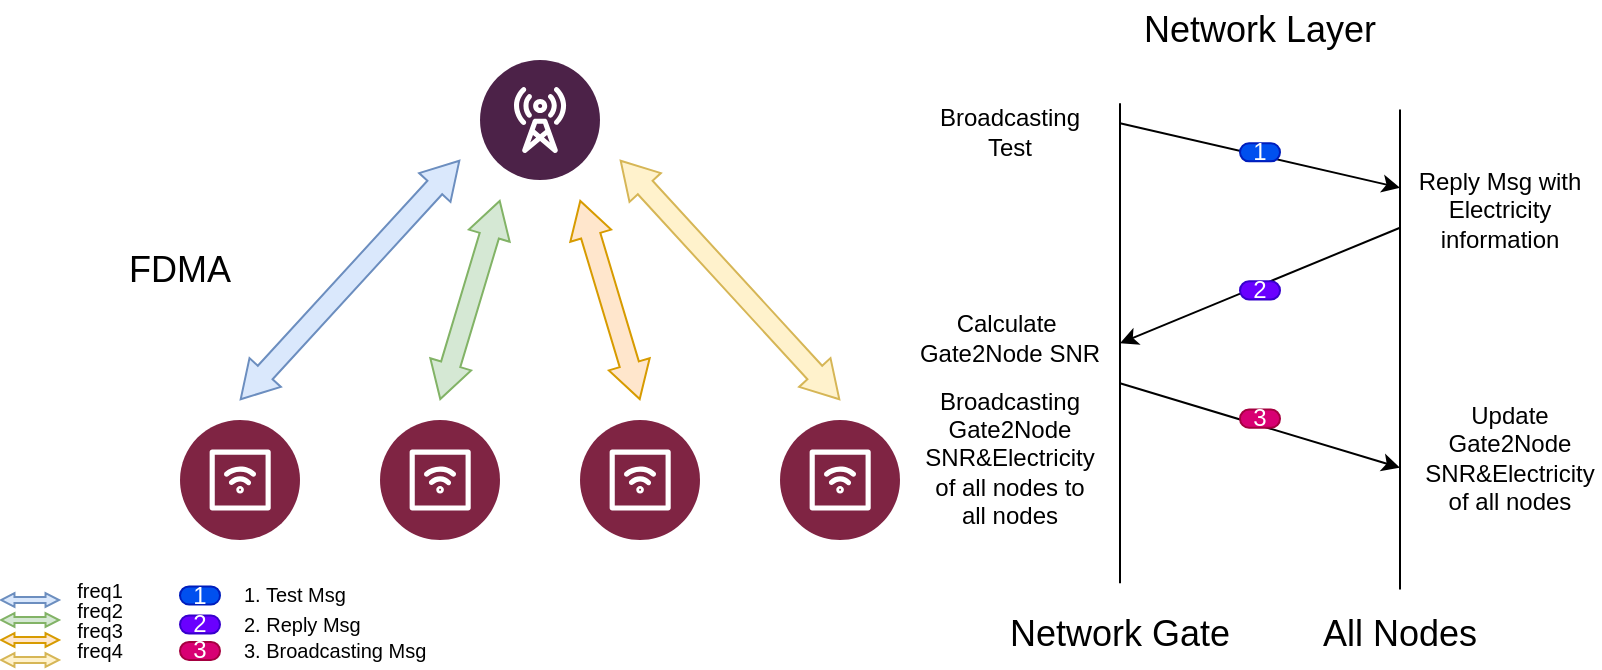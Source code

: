 <mxfile version="26.0.4">
  <diagram name="第 1 页" id="ieLeyJT_CJK5jCsGheTR">
    <mxGraphModel dx="558" dy="354" grid="1" gridSize="10" guides="1" tooltips="1" connect="1" arrows="1" fold="1" page="1" pageScale="1" pageWidth="827" pageHeight="1169" math="0" shadow="0">
      <root>
        <mxCell id="0" />
        <mxCell id="1" parent="0" />
        <mxCell id="GPMzGDfLv2LmJb7AhvG5-1" value="" style="verticalLabelPosition=bottom;aspect=fixed;html=1;shape=mxgraph.salesforce.iot2;" vertex="1" parent="1">
          <mxGeometry x="410" y="270" width="60" height="60" as="geometry" />
        </mxCell>
        <mxCell id="GPMzGDfLv2LmJb7AhvG5-2" value="" style="verticalLabelPosition=bottom;aspect=fixed;html=1;shape=mxgraph.salesforce.iot2;" vertex="1" parent="1">
          <mxGeometry x="110" y="270" width="60" height="60" as="geometry" />
        </mxCell>
        <mxCell id="GPMzGDfLv2LmJb7AhvG5-3" value="" style="verticalLabelPosition=bottom;aspect=fixed;html=1;shape=mxgraph.salesforce.iot2;" vertex="1" parent="1">
          <mxGeometry x="310" y="270" width="60" height="60" as="geometry" />
        </mxCell>
        <mxCell id="GPMzGDfLv2LmJb7AhvG5-4" value="" style="verticalLabelPosition=bottom;aspect=fixed;html=1;shape=mxgraph.salesforce.iot2;" vertex="1" parent="1">
          <mxGeometry x="210" y="270" width="60" height="60" as="geometry" />
        </mxCell>
        <mxCell id="GPMzGDfLv2LmJb7AhvG5-5" value="" style="verticalLabelPosition=bottom;aspect=fixed;html=1;shape=mxgraph.salesforce.communications2;" vertex="1" parent="1">
          <mxGeometry x="260" y="90" width="60" height="60" as="geometry" />
        </mxCell>
        <mxCell id="GPMzGDfLv2LmJb7AhvG5-12" value="" style="shape=flexArrow;endArrow=classic;startArrow=classic;html=1;rounded=0;startWidth=2.742;startSize=1.912;endWidth=2.742;endSize=1.912;fillColor=#dae8fc;strokeColor=#6c8ebf;width=3.04;" edge="1" parent="1">
          <mxGeometry width="100" height="100" relative="1" as="geometry">
            <mxPoint x="20" y="360" as="sourcePoint" />
            <mxPoint x="50" y="360" as="targetPoint" />
          </mxGeometry>
        </mxCell>
        <mxCell id="GPMzGDfLv2LmJb7AhvG5-13" value="" style="shape=flexArrow;endArrow=classic;startArrow=classic;html=1;rounded=0;startWidth=2.742;startSize=1.912;endWidth=2.742;endSize=1.912;fillColor=#d5e8d4;strokeColor=#82b366;width=3.04;" edge="1" parent="1">
          <mxGeometry width="100" height="100" relative="1" as="geometry">
            <mxPoint x="20" y="370" as="sourcePoint" />
            <mxPoint x="50" y="370" as="targetPoint" />
          </mxGeometry>
        </mxCell>
        <mxCell id="GPMzGDfLv2LmJb7AhvG5-14" value="" style="shape=flexArrow;endArrow=classic;startArrow=classic;html=1;rounded=0;startWidth=2.742;startSize=1.912;endWidth=2.742;endSize=1.912;fillColor=#ffe6cc;strokeColor=#d79b00;width=3.04;" edge="1" parent="1">
          <mxGeometry width="100" height="100" relative="1" as="geometry">
            <mxPoint x="20" y="380" as="sourcePoint" />
            <mxPoint x="50" y="380" as="targetPoint" />
          </mxGeometry>
        </mxCell>
        <mxCell id="GPMzGDfLv2LmJb7AhvG5-15" value="" style="shape=flexArrow;endArrow=classic;startArrow=classic;html=1;rounded=0;startWidth=2.742;startSize=1.912;endWidth=2.742;endSize=1.912;fillColor=#fff2cc;strokeColor=#d6b656;width=3.04;" edge="1" parent="1">
          <mxGeometry width="100" height="100" relative="1" as="geometry">
            <mxPoint x="20" y="390" as="sourcePoint" />
            <mxPoint x="50" y="390" as="targetPoint" />
          </mxGeometry>
        </mxCell>
        <mxCell id="GPMzGDfLv2LmJb7AhvG5-16" value="&lt;span style=&quot;font-size: 10px;&quot;&gt;freq1&lt;/span&gt;" style="text;html=1;align=center;verticalAlign=middle;whiteSpace=wrap;rounded=0;" vertex="1" parent="1">
          <mxGeometry x="60" y="350" width="20" height="10" as="geometry" />
        </mxCell>
        <mxCell id="GPMzGDfLv2LmJb7AhvG5-17" value="&lt;span style=&quot;font-size: 10px;&quot;&gt;freq2&lt;/span&gt;" style="text;html=1;align=center;verticalAlign=middle;whiteSpace=wrap;rounded=0;" vertex="1" parent="1">
          <mxGeometry x="60" y="360" width="20" height="10" as="geometry" />
        </mxCell>
        <mxCell id="GPMzGDfLv2LmJb7AhvG5-18" value="&lt;span style=&quot;font-size: 10px;&quot;&gt;freq3&lt;/span&gt;" style="text;html=1;align=center;verticalAlign=middle;whiteSpace=wrap;rounded=0;" vertex="1" parent="1">
          <mxGeometry x="60" y="370" width="20" height="10" as="geometry" />
        </mxCell>
        <mxCell id="GPMzGDfLv2LmJb7AhvG5-19" value="&lt;span style=&quot;font-size: 10px;&quot;&gt;freq4&lt;/span&gt;" style="text;html=1;align=center;verticalAlign=middle;whiteSpace=wrap;rounded=0;" vertex="1" parent="1">
          <mxGeometry x="60" y="380" width="20" height="10" as="geometry" />
        </mxCell>
        <mxCell id="GPMzGDfLv2LmJb7AhvG5-23" value="" style="shape=flexArrow;endArrow=classic;startArrow=classic;html=1;rounded=0;startWidth=10.286;startSize=5.714;endWidth=10.286;endSize=5.714;fillColor=#dae8fc;strokeColor=#6c8ebf;" edge="1" parent="1">
          <mxGeometry width="100" height="100" relative="1" as="geometry">
            <mxPoint x="140" y="260" as="sourcePoint" />
            <mxPoint x="250" y="140" as="targetPoint" />
          </mxGeometry>
        </mxCell>
        <mxCell id="GPMzGDfLv2LmJb7AhvG5-24" value="" style="shape=flexArrow;endArrow=classic;startArrow=classic;html=1;rounded=0;startWidth=10.286;startSize=5.714;endWidth=10.286;endSize=5.714;fillColor=#d5e8d4;strokeColor=#82b366;" edge="1" parent="1">
          <mxGeometry width="100" height="100" relative="1" as="geometry">
            <mxPoint x="240" y="260" as="sourcePoint" />
            <mxPoint x="270" y="160" as="targetPoint" />
          </mxGeometry>
        </mxCell>
        <mxCell id="GPMzGDfLv2LmJb7AhvG5-25" value="" style="shape=flexArrow;endArrow=classic;startArrow=classic;html=1;rounded=0;startWidth=10.286;startSize=5.714;endWidth=10.286;endSize=5.714;fillColor=#ffe6cc;strokeColor=#d79b00;" edge="1" parent="1">
          <mxGeometry width="100" height="100" relative="1" as="geometry">
            <mxPoint x="340" y="260" as="sourcePoint" />
            <mxPoint x="310" y="160" as="targetPoint" />
          </mxGeometry>
        </mxCell>
        <mxCell id="GPMzGDfLv2LmJb7AhvG5-26" value="" style="shape=flexArrow;endArrow=classic;startArrow=classic;html=1;rounded=0;startWidth=10.286;startSize=5.714;endWidth=10.286;endSize=5.714;fillColor=#fff2cc;strokeColor=#d6b656;" edge="1" parent="1">
          <mxGeometry width="100" height="100" relative="1" as="geometry">
            <mxPoint x="330" y="140" as="sourcePoint" />
            <mxPoint x="440" y="260" as="targetPoint" />
          </mxGeometry>
        </mxCell>
        <mxCell id="GPMzGDfLv2LmJb7AhvG5-27" value="2" style="html=1;dashed=0;whiteSpace=wrap;shape=mxgraph.dfd.start;fillColor=#6a00ff;strokeColor=#3700CC;fontColor=#ffffff;" vertex="1" parent="1">
          <mxGeometry x="110" y="367.73" width="20" height="9.06" as="geometry" />
        </mxCell>
        <mxCell id="GPMzGDfLv2LmJb7AhvG5-28" value="1" style="html=1;dashed=0;whiteSpace=wrap;shape=mxgraph.dfd.start;fillColor=#0050ef;strokeColor=#001DBC;fontColor=#ffffff;" vertex="1" parent="1">
          <mxGeometry x="110" y="353.2" width="20" height="9.06" as="geometry" />
        </mxCell>
        <mxCell id="GPMzGDfLv2LmJb7AhvG5-29" value="3" style="html=1;dashed=0;whiteSpace=wrap;shape=mxgraph.dfd.start;fillColor=#d80073;strokeColor=#A50040;fontColor=#ffffff;" vertex="1" parent="1">
          <mxGeometry x="110" y="380.94" width="20" height="9.06" as="geometry" />
        </mxCell>
        <mxCell id="GPMzGDfLv2LmJb7AhvG5-30" value="&lt;span style=&quot;font-size: 10px;&quot;&gt;1. Test Msg&lt;/span&gt;" style="text;html=1;align=left;verticalAlign=middle;whiteSpace=wrap;rounded=0;" vertex="1" parent="1">
          <mxGeometry x="140" y="352.26" width="70" height="10" as="geometry" />
        </mxCell>
        <mxCell id="GPMzGDfLv2LmJb7AhvG5-31" value="&lt;span style=&quot;font-size: 10px;&quot;&gt;2. Reply Msg&lt;/span&gt;" style="text;html=1;align=left;verticalAlign=middle;whiteSpace=wrap;rounded=0;" vertex="1" parent="1">
          <mxGeometry x="140" y="366.79" width="70" height="10" as="geometry" />
        </mxCell>
        <mxCell id="GPMzGDfLv2LmJb7AhvG5-32" value="&lt;span style=&quot;font-size: 10px;&quot;&gt;3. Broadcasting Msg&lt;/span&gt;" style="text;html=1;align=left;verticalAlign=middle;whiteSpace=wrap;rounded=0;" vertex="1" parent="1">
          <mxGeometry x="140" y="380" width="100" height="10" as="geometry" />
        </mxCell>
        <mxCell id="GPMzGDfLv2LmJb7AhvG5-33" value="&lt;font style=&quot;font-size: 18px;&quot;&gt;FDMA&lt;/font&gt;" style="text;html=1;align=center;verticalAlign=middle;whiteSpace=wrap;rounded=0;" vertex="1" parent="1">
          <mxGeometry x="80" y="180" width="60" height="30" as="geometry" />
        </mxCell>
        <mxCell id="GPMzGDfLv2LmJb7AhvG5-55" value="&lt;span style=&quot;font-size: 18px;&quot;&gt;Network&amp;nbsp;&lt;/span&gt;&lt;span style=&quot;font-size: 18px; background-color: transparent; color: light-dark(rgb(0, 0, 0), rgb(255, 255, 255));&quot;&gt;Gate&lt;/span&gt;" style="text;html=1;align=center;verticalAlign=middle;whiteSpace=wrap;rounded=0;" vertex="1" parent="1">
          <mxGeometry x="520" y="362.26" width="120" height="30" as="geometry" />
        </mxCell>
        <mxCell id="GPMzGDfLv2LmJb7AhvG5-56" value="&lt;div&gt;&lt;span style=&quot;font-size: 18px;&quot;&gt;All&amp;nbsp;&lt;/span&gt;&lt;span style=&quot;font-size: 18px; background-color: transparent; color: light-dark(rgb(0, 0, 0), rgb(255, 255, 255));&quot;&gt;Nodes&lt;/span&gt;&lt;/div&gt;" style="text;html=1;align=center;verticalAlign=middle;whiteSpace=wrap;rounded=0;" vertex="1" parent="1">
          <mxGeometry x="670" y="362.26" width="100" height="30" as="geometry" />
        </mxCell>
        <mxCell id="GPMzGDfLv2LmJb7AhvG5-57" value="" style="endArrow=classic;html=1;rounded=0;" edge="1" parent="1">
          <mxGeometry width="50" height="50" relative="1" as="geometry">
            <mxPoint x="580" y="121.61" as="sourcePoint" />
            <mxPoint x="720" y="153.87" as="targetPoint" />
          </mxGeometry>
        </mxCell>
        <mxCell id="GPMzGDfLv2LmJb7AhvG5-58" value="" style="endArrow=classic;html=1;rounded=0;" edge="1" parent="1">
          <mxGeometry width="50" height="50" relative="1" as="geometry">
            <mxPoint x="720" y="173.87" as="sourcePoint" />
            <mxPoint x="580" y="231.61" as="targetPoint" />
          </mxGeometry>
        </mxCell>
        <mxCell id="GPMzGDfLv2LmJb7AhvG5-59" value="" style="endArrow=none;html=1;rounded=0;" edge="1" parent="1">
          <mxGeometry width="50" height="50" relative="1" as="geometry">
            <mxPoint x="580" y="351.61" as="sourcePoint" />
            <mxPoint x="580" y="111.61" as="targetPoint" />
          </mxGeometry>
        </mxCell>
        <mxCell id="GPMzGDfLv2LmJb7AhvG5-60" value="" style="endArrow=none;html=1;rounded=0;" edge="1" parent="1">
          <mxGeometry width="50" height="50" relative="1" as="geometry">
            <mxPoint x="720" y="354.81" as="sourcePoint" />
            <mxPoint x="720" y="114.81" as="targetPoint" />
            <Array as="points">
              <mxPoint x="720" y="237.07" />
            </Array>
          </mxGeometry>
        </mxCell>
        <mxCell id="GPMzGDfLv2LmJb7AhvG5-61" value="1" style="html=1;dashed=0;whiteSpace=wrap;shape=mxgraph.dfd.start;fillColor=#0050ef;strokeColor=#001DBC;fontColor=#ffffff;" vertex="1" parent="1">
          <mxGeometry x="640" y="131.61" width="20" height="9.06" as="geometry" />
        </mxCell>
        <mxCell id="GPMzGDfLv2LmJb7AhvG5-63" value="2" style="html=1;dashed=0;whiteSpace=wrap;shape=mxgraph.dfd.start;fillColor=#6a00ff;strokeColor=#3700CC;fontColor=#ffffff;" vertex="1" parent="1">
          <mxGeometry x="640" y="200.67" width="20" height="9.06" as="geometry" />
        </mxCell>
        <mxCell id="GPMzGDfLv2LmJb7AhvG5-64" value="" style="endArrow=classic;html=1;rounded=0;" edge="1" parent="1">
          <mxGeometry width="50" height="50" relative="1" as="geometry">
            <mxPoint x="580" y="251.61" as="sourcePoint" />
            <mxPoint x="720" y="293.87" as="targetPoint" />
          </mxGeometry>
        </mxCell>
        <mxCell id="GPMzGDfLv2LmJb7AhvG5-65" value="3" style="html=1;dashed=0;whiteSpace=wrap;shape=mxgraph.dfd.start;fillColor=#d80073;strokeColor=#A50040;fontColor=#ffffff;" vertex="1" parent="1">
          <mxGeometry x="640" y="264.81" width="20" height="9.06" as="geometry" />
        </mxCell>
        <mxCell id="GPMzGDfLv2LmJb7AhvG5-66" value="&lt;span&gt;Calculate&amp;nbsp;&lt;/span&gt;&lt;div&gt;&lt;span&gt;Gate2Node&amp;nbsp;&lt;/span&gt;&lt;span style=&quot;background-color: transparent; color: light-dark(rgb(0, 0, 0), rgb(255, 255, 255));&quot;&gt;SNR&lt;/span&gt;&lt;/div&gt;" style="text;html=1;align=center;verticalAlign=middle;whiteSpace=wrap;rounded=0;fontSize=12;" vertex="1" parent="1">
          <mxGeometry x="480" y="213.87" width="90" height="30" as="geometry" />
        </mxCell>
        <mxCell id="GPMzGDfLv2LmJb7AhvG5-67" value="Reply Msg with&lt;div&gt;Electricity information&lt;/div&gt;" style="text;html=1;align=center;verticalAlign=middle;whiteSpace=wrap;rounded=0;fontSize=12;" vertex="1" parent="1">
          <mxGeometry x="720" y="150" width="100" height="30" as="geometry" />
        </mxCell>
        <mxCell id="GPMzGDfLv2LmJb7AhvG5-68" value="&lt;span&gt;Broadcasting Gate2Node&lt;/span&gt;&lt;div&gt;&lt;span&gt;SNR&amp;amp;Electricity&lt;/span&gt;&lt;/div&gt;&lt;div&gt;of all nodes to all nodes&lt;/div&gt;" style="text;html=1;align=center;verticalAlign=middle;whiteSpace=wrap;rounded=0;fontSize=12;" vertex="1" parent="1">
          <mxGeometry x="480" y="273.87" width="90" height="30" as="geometry" />
        </mxCell>
        <mxCell id="GPMzGDfLv2LmJb7AhvG5-69" value="&lt;span&gt;Update&lt;/span&gt;&lt;div&gt;&lt;span&gt;Gate2Node&lt;/span&gt;&lt;div&gt;&lt;span&gt;SNR&amp;amp;Electricity&lt;/span&gt;&lt;/div&gt;&lt;div&gt;of all nodes&lt;/div&gt;&lt;/div&gt;" style="text;html=1;align=center;verticalAlign=middle;whiteSpace=wrap;rounded=0;fontSize=12;" vertex="1" parent="1">
          <mxGeometry x="730" y="273.87" width="90" height="30" as="geometry" />
        </mxCell>
        <mxCell id="GPMzGDfLv2LmJb7AhvG5-72" value="Broadcasting&lt;div&gt;Test&lt;/div&gt;" style="text;html=1;align=center;verticalAlign=middle;whiteSpace=wrap;rounded=0;fontSize=12;" vertex="1" parent="1">
          <mxGeometry x="480" y="110.67" width="90" height="30" as="geometry" />
        </mxCell>
        <mxCell id="GPMzGDfLv2LmJb7AhvG5-73" value="&lt;span style=&quot;font-size: 18px;&quot;&gt;Network Layer&lt;/span&gt;" style="text;html=1;align=center;verticalAlign=middle;whiteSpace=wrap;rounded=0;" vertex="1" parent="1">
          <mxGeometry x="585" y="60" width="130" height="30" as="geometry" />
        </mxCell>
      </root>
    </mxGraphModel>
  </diagram>
</mxfile>
